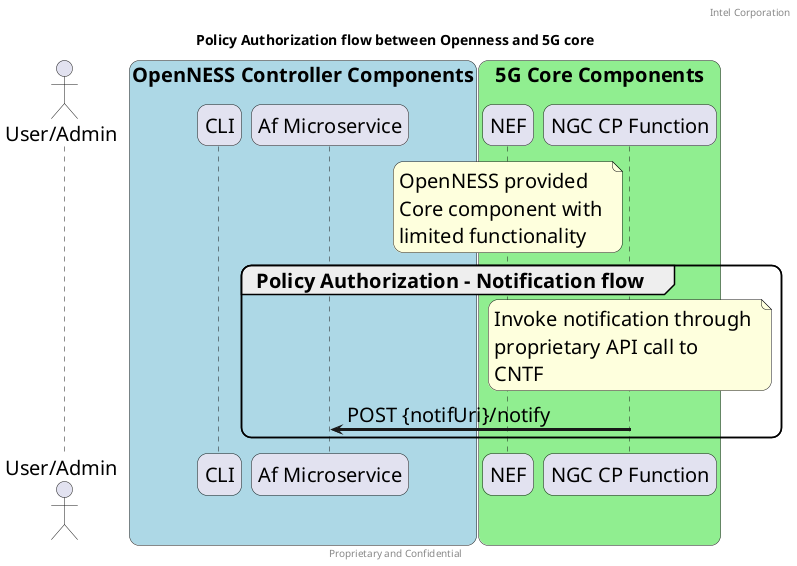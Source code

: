 @startuml
/' SPDX-License-Identifier: Apache-2.0
   Copyright (c) 2020 Intel Corporation
'/
skinparam monochrome false
skinparam roundcorner 20
skinparam defaultFontName "Intel Clear"
skinparam defaultFontSize 20
skinparam maxmessagesize 300
skinparam sequenceArrowThickness 3

header Intel Corporation
footer Proprietary and Confidential

title Policy Authorization flow between Openness and 5G core


actor "User/Admin" as user
participant "CLI" as CLI 
participant "Af Microservice" as AF 
participant "NEF" as NEF
participant "NGC CP Function" as 5GC

box "OpenNESS Controller Components" #LightBlue
	participant CLI
    participant AF
end box

box "5G Core Components" #LightGreen
	participant NEF
    participant 5GC
    note over NEF 
        OpenNESS provided 
        Core component with 
        limited functionality
    end note    
end box

group Policy Authorization - Notification flow
   
    note over 5GC 
        Invoke notification through 
        proprietary API call to 
        CNTF
    end note
    5GC -> AF : POST {notifUri}/notify
end
@enduml